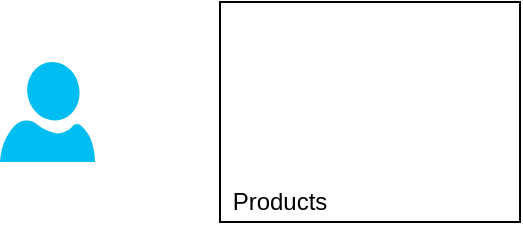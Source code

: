 <mxfile version="26.2.14">
  <diagram name="Page-1" id="SIwTSqNobDbba20LEAqv">
    <mxGraphModel dx="1112" dy="447" grid="1" gridSize="10" guides="1" tooltips="1" connect="1" arrows="1" fold="1" page="1" pageScale="1" pageWidth="850" pageHeight="1100" math="0" shadow="0">
      <root>
        <mxCell id="0" />
        <mxCell id="1" parent="0" />
        <mxCell id="Gt8K0VjSj40tpMnUnVSi-1" value="" style="verticalLabelPosition=bottom;html=1;verticalAlign=top;align=center;strokeColor=none;fillColor=#00BEF2;shape=mxgraph.azure.user;" vertex="1" parent="1">
          <mxGeometry x="80" y="620" width="47.5" height="50" as="geometry" />
        </mxCell>
        <mxCell id="Gt8K0VjSj40tpMnUnVSi-2" value="" style="rounded=0;whiteSpace=wrap;html=1;" vertex="1" parent="1">
          <mxGeometry x="190" y="590" width="150" height="110" as="geometry" />
        </mxCell>
        <mxCell id="Gt8K0VjSj40tpMnUnVSi-3" value="Products" style="text;html=1;align=center;verticalAlign=middle;whiteSpace=wrap;rounded=0;" vertex="1" parent="1">
          <mxGeometry x="190" y="680" width="60" height="20" as="geometry" />
        </mxCell>
      </root>
    </mxGraphModel>
  </diagram>
</mxfile>
